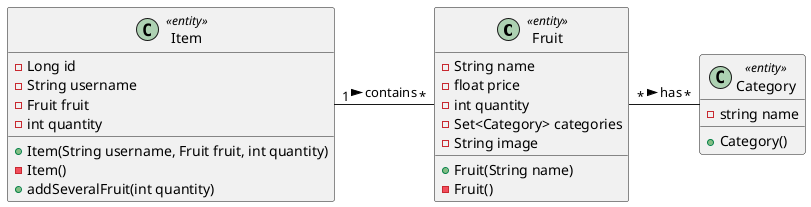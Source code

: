 @startuml
'https://plantuml.com/class-diagram

class Fruit <<entity>>{
-String name
-float price
-int quantity
-Set<Category> categories
-String image
+Fruit(String name)
-Fruit()
}
class Item <<entity>>{
-Long id
-String username
-Fruit fruit
-int quantity
+Item(String username, Fruit fruit, int quantity)
-Item()
+addSeveralFruit(int quantity)


}
class Category <<entity>>{
-string name
+Category()
}


Item "1"- "*" Fruit : contains >
Fruit "*"- "*" Category : has >
@enduml